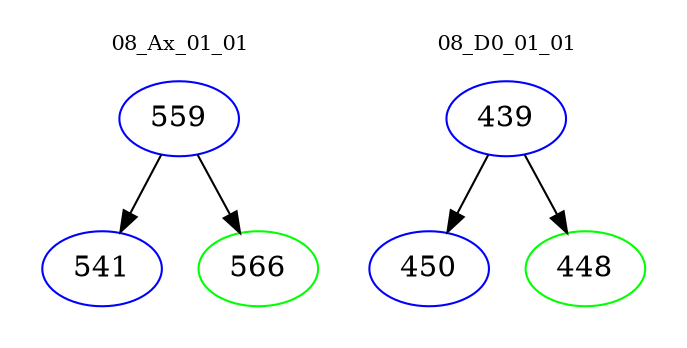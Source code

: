 digraph{
subgraph cluster_0 {
color = white
label = "08_Ax_01_01";
fontsize=10;
T0_559 [label="559", color="blue"]
T0_559 -> T0_541 [color="black"]
T0_541 [label="541", color="blue"]
T0_559 -> T0_566 [color="black"]
T0_566 [label="566", color="green"]
}
subgraph cluster_1 {
color = white
label = "08_D0_01_01";
fontsize=10;
T1_439 [label="439", color="blue"]
T1_439 -> T1_450 [color="black"]
T1_450 [label="450", color="blue"]
T1_439 -> T1_448 [color="black"]
T1_448 [label="448", color="green"]
}
}
